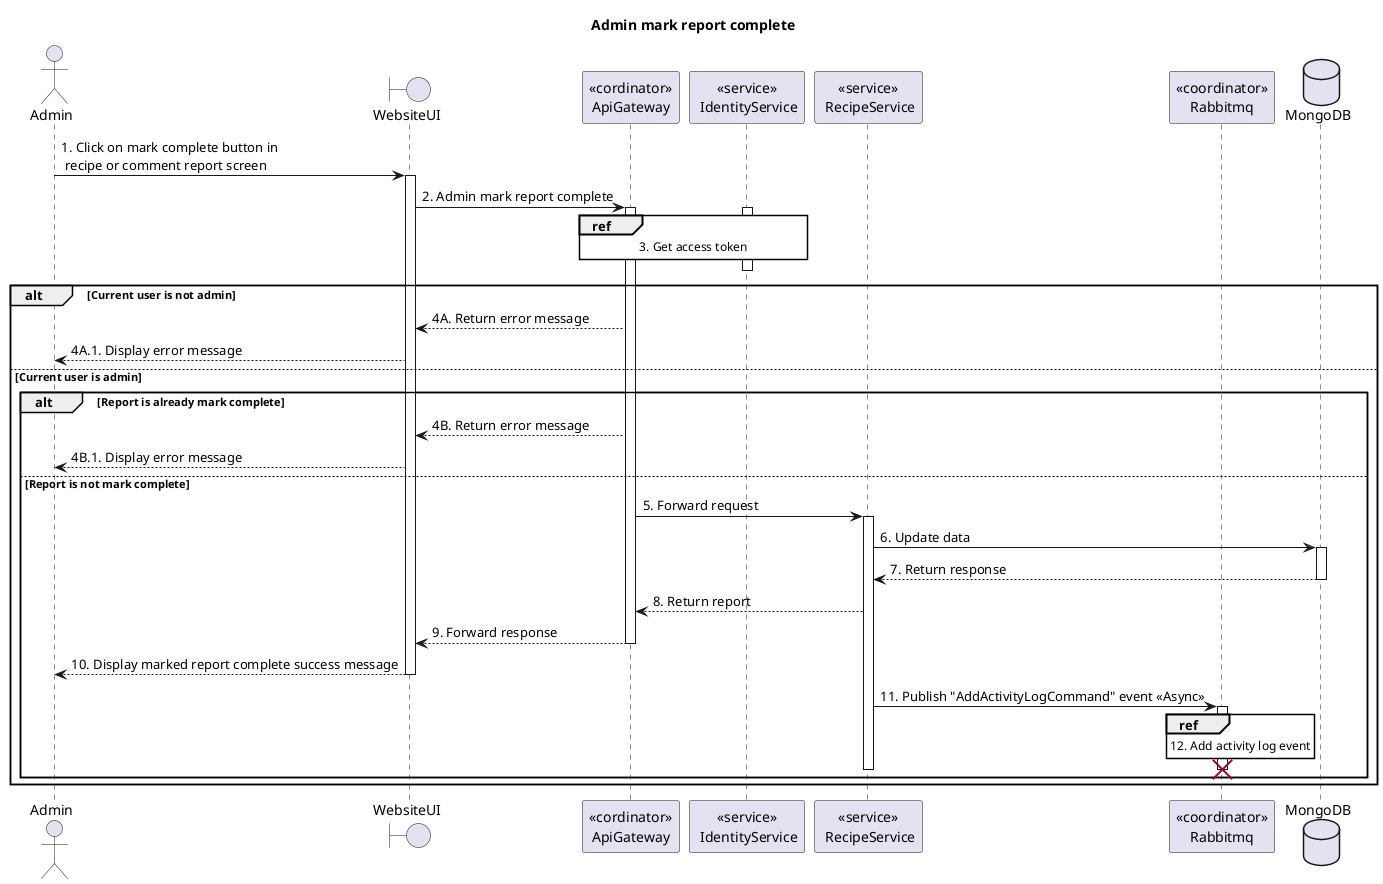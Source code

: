 @startuml Sequence
title "Admin mark report complete"

' Style section
<style>
  sequenceDiagram {
    reference {
      BackGroundColor white
    }
}
</style>

actor Admin
boundary WebsiteUI
participant "<<cordinator>>\nApiGateway" as ApiGateway
participant "<<service>>\n IdentityService" as IdentityService
participant "<<service>>\n RecipeService" as RecipeService
participant "<<coordinator>>\nRabbitmq" as Rabbitmq
database MongoDB

Admin -> WebsiteUI ++: 1. Click on mark complete button in \n recipe or comment report screen
WebsiteUI -> ApiGateway ++: 2. Admin mark report complete

activate IdentityService
ref over ApiGateway, IdentityService: 3. Get access token
ApiGateway -[hidden]-> IdentityService
deactivate IdentityService

alt Current user is not admin
    WebsiteUI <-- ApiGateway: 4A. Return error message
    Admin <-- WebsiteUI: 4A.1. Display error message
else Current user is admin
    alt Report is already mark complete
        WebsiteUI <-- ApiGateway: 4B. Return error message
        Admin <-- WebsiteUI: 4B.1. Display error message
    else Report is not mark complete
        ApiGateway -> RecipeService ++: 5. Forward request
        RecipeService -> MongoDB++: 6. Update data
        RecipeService <-- MongoDB--: 7. Return response
        ApiGateway <-- RecipeService: 8. Return report
        WebsiteUI <-- ApiGateway--: 9. Forward response
        Admin <-- WebsiteUI--: 10. Display marked report complete success message
        RecipeService -> Rabbitmq: 11. Publish "AddActivityLogCommand" event <<Async>>
        activate Rabbitmq
        ref over Rabbitmq: 12. Add activity log event
        RecipeService -[hidden]-> Rabbitmq
        deactivate Rabbitmq
        destroy Rabbitmq
        deactivate RecipeService
    end alt
end alt
@enduml